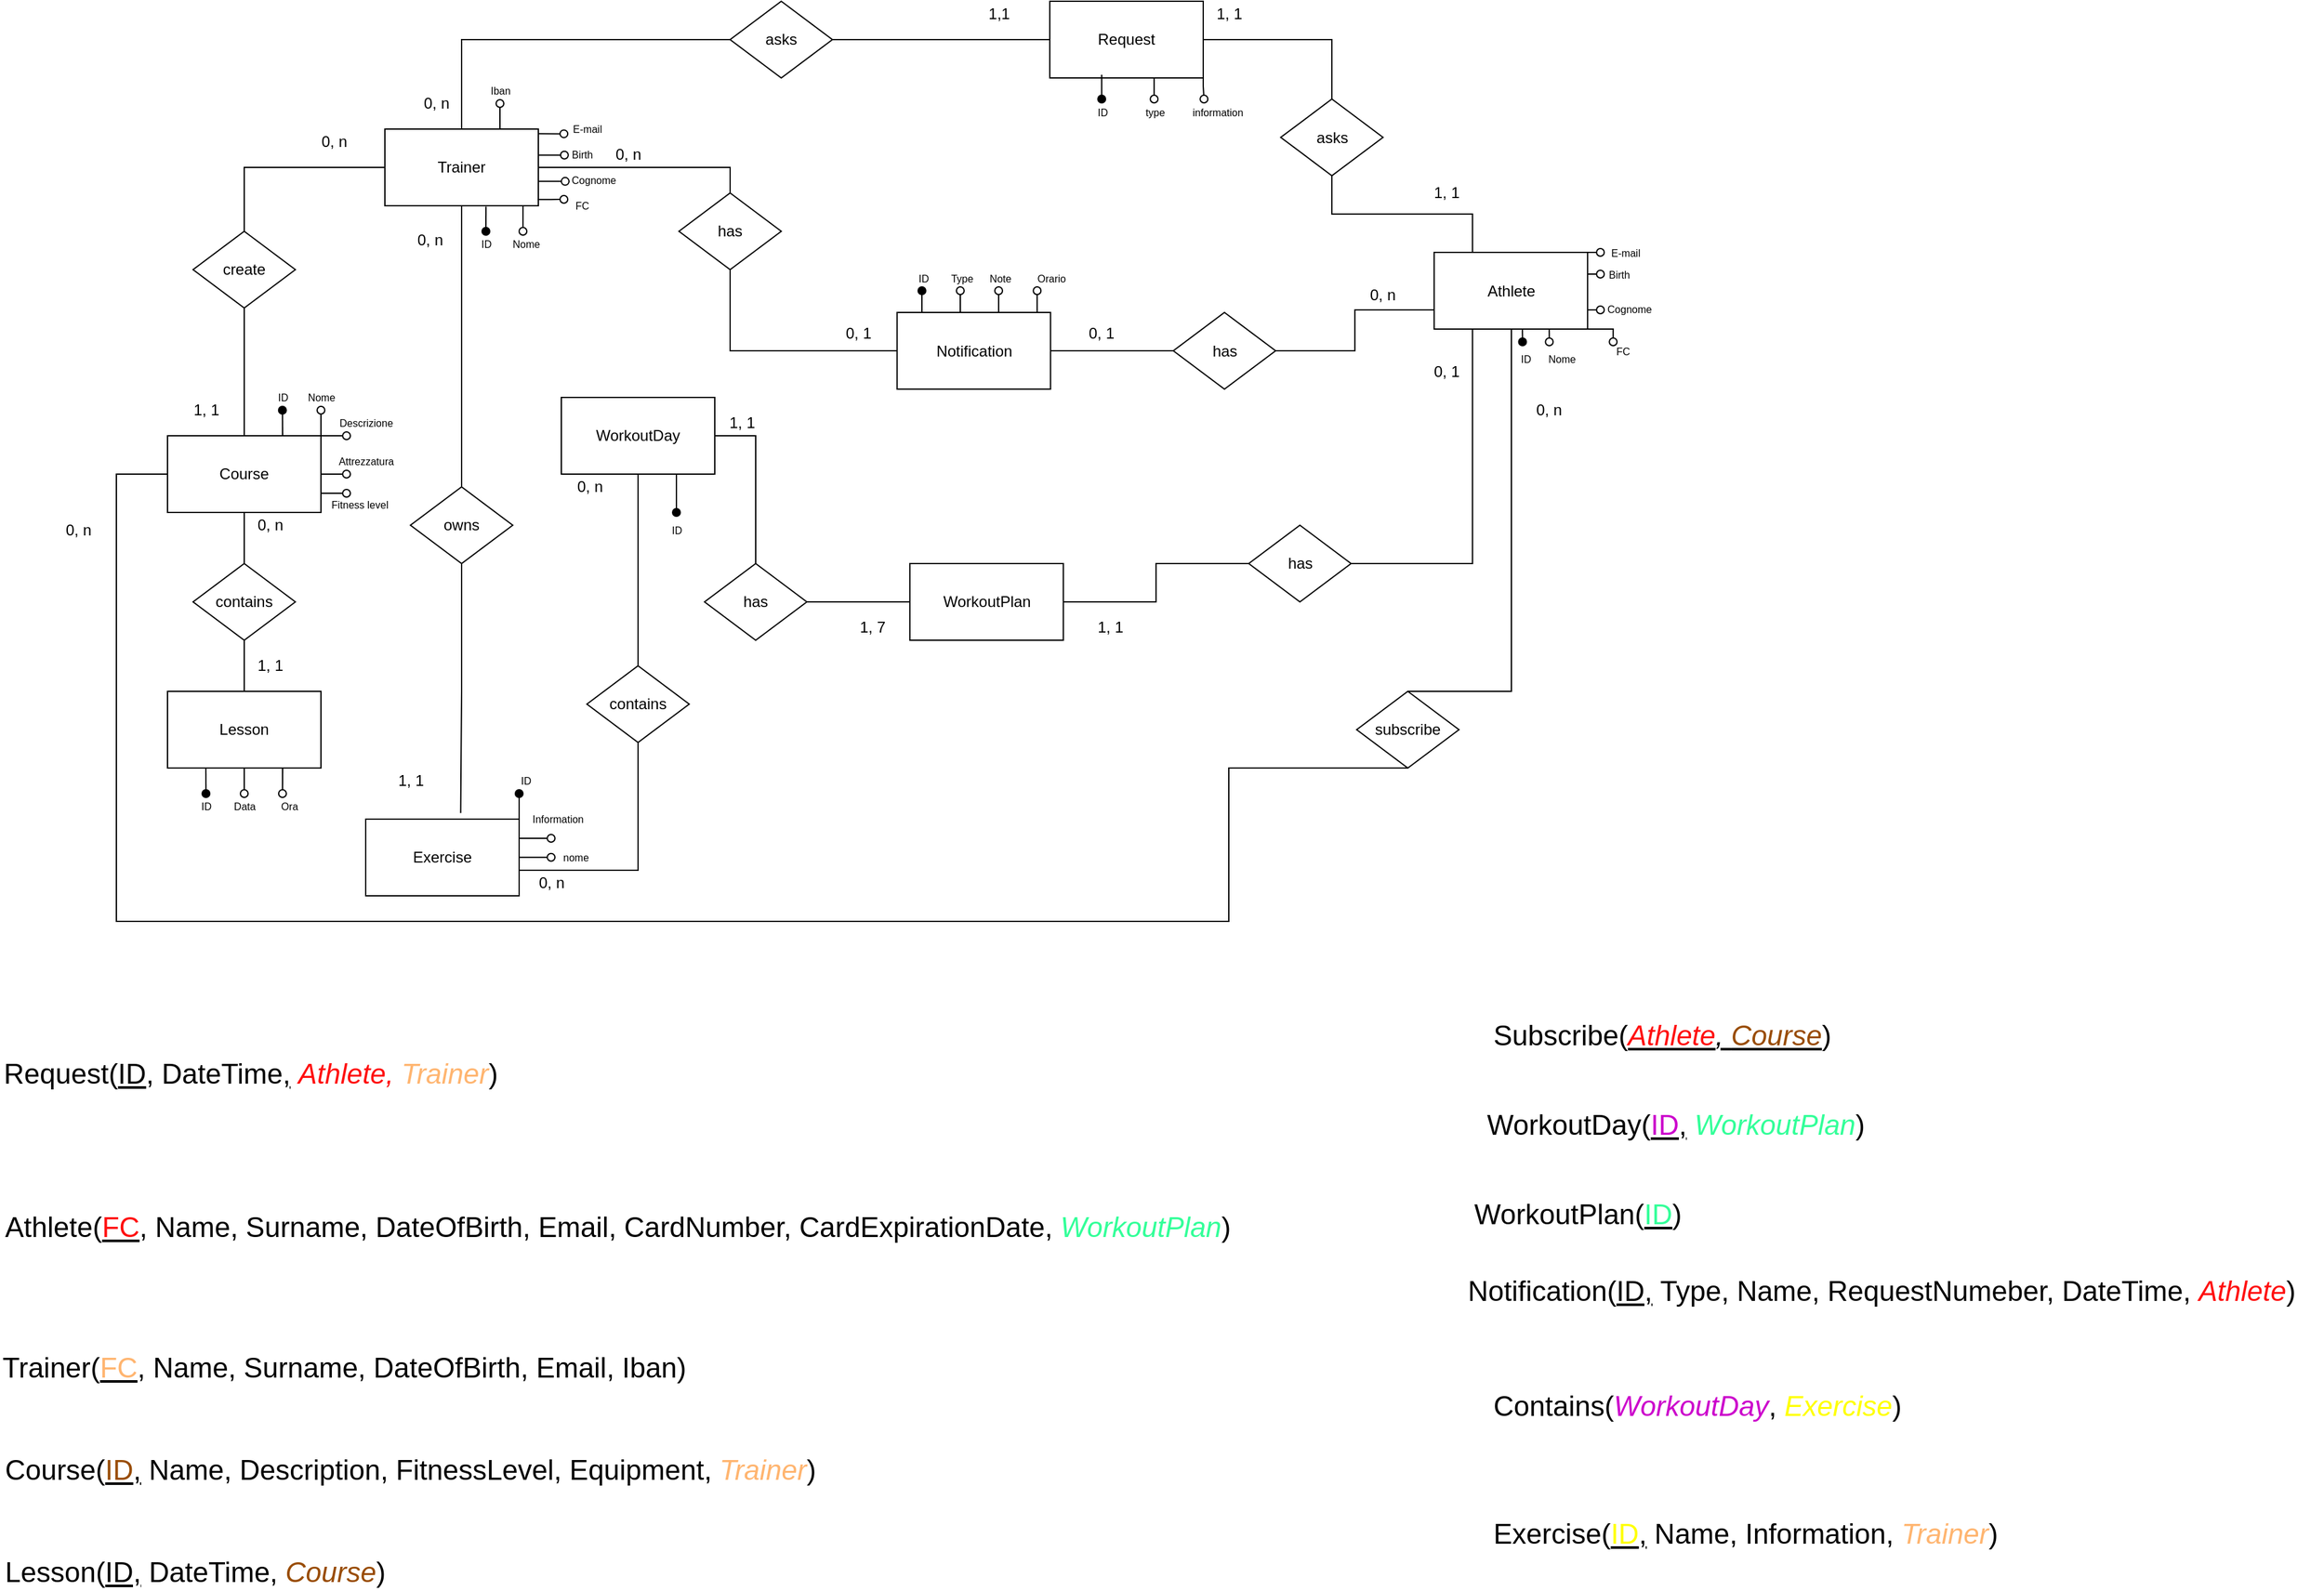 <mxfile version="16.5.1" type="device"><diagram id="rrrsmGAYVavnchjqnn0v" name="Page-1"><mxGraphModel dx="927" dy="80" grid="1" gridSize="10" guides="1" tooltips="1" connect="1" arrows="1" fold="1" page="1" pageScale="1" pageWidth="850" pageHeight="1100" math="0" shadow="0"><root><mxCell id="0"/><mxCell id="1" parent="0"/><mxCell id="WwN_dZR3QLNccBVTqdZK-27" style="edgeStyle=orthogonalEdgeStyle;rounded=0;orthogonalLoop=1;jettySize=auto;html=1;exitX=0;exitY=0.75;exitDx=0;exitDy=0;entryX=1;entryY=0.5;entryDx=0;entryDy=0;endArrow=none;endFill=0;" parent="1" source="wabSn7q_tQ_7NkrhJQQe-13" target="WwN_dZR3QLNccBVTqdZK-26" edge="1"><mxGeometry relative="1" as="geometry"><mxPoint x="1045.6" y="1446.5" as="targetPoint"/></mxGeometry></mxCell><mxCell id="WwN_dZR3QLNccBVTqdZK-69" style="edgeStyle=orthogonalEdgeStyle;rounded=0;orthogonalLoop=1;jettySize=auto;html=1;exitX=0.75;exitY=1;exitDx=0;exitDy=0;endArrow=oval;endFill=1;strokeColor=#000000;" parent="1" edge="1"><mxGeometry relative="1" as="geometry"><mxPoint x="1244.711" y="1406.5" as="targetPoint"/><mxPoint x="1244.6" y="1396.5" as="sourcePoint"/></mxGeometry></mxCell><mxCell id="WwN_dZR3QLNccBVTqdZK-71" style="edgeStyle=orthogonalEdgeStyle;rounded=0;orthogonalLoop=1;jettySize=auto;html=1;exitX=0.75;exitY=1;exitDx=0;exitDy=0;endArrow=oval;endFill=0;strokeColor=#000000;" parent="1" source="wabSn7q_tQ_7NkrhJQQe-13" edge="1"><mxGeometry relative="1" as="geometry"><mxPoint x="1265.637" y="1406.5" as="targetPoint"/></mxGeometry></mxCell><mxCell id="WwN_dZR3QLNccBVTqdZK-73" style="edgeStyle=orthogonalEdgeStyle;rounded=0;orthogonalLoop=1;jettySize=auto;html=1;exitX=1;exitY=0.75;exitDx=0;exitDy=0;endArrow=oval;endFill=0;strokeColor=#000000;" parent="1" source="wabSn7q_tQ_7NkrhJQQe-13" edge="1"><mxGeometry relative="1" as="geometry"><mxPoint x="1305.6" y="1381.426" as="targetPoint"/></mxGeometry></mxCell><mxCell id="WwN_dZR3QLNccBVTqdZK-77" style="edgeStyle=orthogonalEdgeStyle;rounded=0;orthogonalLoop=1;jettySize=auto;html=1;exitX=1;exitY=0.25;exitDx=0;exitDy=0;fontSize=8;endArrow=oval;endFill=0;strokeColor=#000000;" parent="1" edge="1"><mxGeometry relative="1" as="geometry"><mxPoint x="1305.6" y="1353.447" as="targetPoint"/><mxPoint x="1295.6" y="1353.5" as="sourcePoint"/></mxGeometry></mxCell><mxCell id="WwN_dZR3QLNccBVTqdZK-79" style="edgeStyle=orthogonalEdgeStyle;rounded=0;orthogonalLoop=1;jettySize=auto;html=1;exitX=1;exitY=0;exitDx=0;exitDy=0;fontSize=8;endArrow=oval;endFill=0;strokeColor=#000000;" parent="1" source="wabSn7q_tQ_7NkrhJQQe-13" edge="1"><mxGeometry relative="1" as="geometry"><mxPoint x="1305.6" y="1336.536" as="targetPoint"/></mxGeometry></mxCell><mxCell id="WwN_dZR3QLNccBVTqdZK-81" style="edgeStyle=orthogonalEdgeStyle;rounded=0;orthogonalLoop=1;jettySize=auto;html=1;exitX=1;exitY=1;exitDx=0;exitDy=0;fontSize=8;endArrow=oval;endFill=0;strokeColor=#000000;" parent="1" source="wabSn7q_tQ_7NkrhJQQe-13" edge="1"><mxGeometry relative="1" as="geometry"><mxPoint x="1315.6" y="1406.5" as="targetPoint"/></mxGeometry></mxCell><mxCell id="wabSn7q_tQ_7NkrhJQQe-13" value="Athlete" style="rounded=0;whiteSpace=wrap;html=1;" parent="1" vertex="1"><mxGeometry x="1175.6" y="1336.5" width="120" height="60" as="geometry"/></mxCell><mxCell id="wabSn7q_tQ_7NkrhJQQe-32" style="edgeStyle=orthogonalEdgeStyle;rounded=0;orthogonalLoop=1;jettySize=auto;html=1;exitX=0;exitY=0.5;exitDx=0;exitDy=0;entryX=0.5;entryY=0;entryDx=0;entryDy=0;endArrow=none;endFill=0;fillColor=#000000;" parent="1" source="wabSn7q_tQ_7NkrhJQQe-14" target="wabSn7q_tQ_7NkrhJQQe-31" edge="1"><mxGeometry relative="1" as="geometry"/></mxCell><mxCell id="WwN_dZR3QLNccBVTqdZK-120" style="edgeStyle=orthogonalEdgeStyle;rounded=0;orthogonalLoop=1;jettySize=auto;html=1;exitX=0.75;exitY=0;exitDx=0;exitDy=0;fontSize=8;endArrow=oval;endFill=0;strokeColor=#000000;" parent="1" source="wabSn7q_tQ_7NkrhJQQe-14" edge="1"><mxGeometry relative="1" as="geometry"><mxPoint x="445" y="1220" as="targetPoint"/></mxGeometry></mxCell><mxCell id="cAXIfZic3ht3pWZq9-s9-24" style="edgeStyle=orthogonalEdgeStyle;rounded=0;orthogonalLoop=1;jettySize=auto;html=1;exitX=0.5;exitY=1;exitDx=0;exitDy=0;entryX=0.5;entryY=0;entryDx=0;entryDy=0;fontColor=#000000;endArrow=none;endFill=0;" edge="1" parent="1" source="wabSn7q_tQ_7NkrhJQQe-14" target="cAXIfZic3ht3pWZq9-s9-23"><mxGeometry relative="1" as="geometry"/></mxCell><mxCell id="cAXIfZic3ht3pWZq9-s9-26" style="edgeStyle=orthogonalEdgeStyle;rounded=0;orthogonalLoop=1;jettySize=auto;html=1;exitX=1;exitY=0.5;exitDx=0;exitDy=0;fontColor=#000000;endArrow=none;endFill=0;entryX=0.5;entryY=0;entryDx=0;entryDy=0;" edge="1" parent="1" source="wabSn7q_tQ_7NkrhJQQe-14" target="cAXIfZic3ht3pWZq9-s9-27"><mxGeometry relative="1" as="geometry"><mxPoint x="625" y="1270.143" as="targetPoint"/></mxGeometry></mxCell><mxCell id="cAXIfZic3ht3pWZq9-s9-35" style="edgeStyle=orthogonalEdgeStyle;rounded=0;orthogonalLoop=1;jettySize=auto;html=1;exitX=0.5;exitY=0;exitDx=0;exitDy=0;fontColor=#000000;endArrow=none;endFill=0;entryX=0;entryY=0.5;entryDx=0;entryDy=0;" edge="1" parent="1" source="wabSn7q_tQ_7NkrhJQQe-14" target="cAXIfZic3ht3pWZq9-s9-36"><mxGeometry relative="1" as="geometry"><mxPoint x="615" y="1170" as="targetPoint"/><Array as="points"><mxPoint x="415" y="1170"/><mxPoint x="625" y="1170"/></Array></mxGeometry></mxCell><mxCell id="wabSn7q_tQ_7NkrhJQQe-14" value="Trainer&lt;span style=&quot;color: rgba(0 , 0 , 0 , 0) ; font-family: monospace ; font-size: 0px&quot;&gt;3CmxGraphModel%3E%3Croot%3E%3CmxCell%20id%3D%220%22%2F%3E%3CmxCell%20id%3D%221%22%20parent%3D%220%22%2F%3E%3CmxCell%20id%3D%222%22%20value%3D%22Athletes%22%20style%3D%22rounded%3D0%3BwhiteSpace%3Dwrap%3Bhtml%3D1%3B%22%20vertex%3D%221%22%20parent%3D%221%22%3E%3CmxGeometry%20x%3D%22180%22%20y%3D%22130%22%20width%3D%22120%22%20height%3D%2260%22%20as%3D%22geometry%22%2F%3E%3C%2FmxCell%3E%3C%2Froot%3E%3C%2FmxGraphModel%3E&lt;/span&gt;&lt;span style=&quot;color: rgba(0 , 0 , 0 , 0) ; font-family: monospace ; font-size: 0px&quot;&gt;%3CmxGraphModel%3E%3Croot%3E%3CmxCell%20id%3D%220%22%2F%3E%3CmxCell%20id%3D%221%22%20parent%3D%220%22%2F%3E%3CmxCell%20id%3D%222%22%20value%3D%22Athletes%22%20style%3D%22rounded%3D0%3BwhiteSpace%3Dwrap%3Bhtml%3D1%3B%22%20vertex%3D%221%22%20parent%3D%221%22%3E%3CmxGeometry%20x%3D%22180%22%20y%3D%22130%22%20width%3D%22120%22%20height%3D%2260%22%20as%3D%22geometry%22%2F%3E%3C%2FmxCell%3E%3C%2Froot%3E%3C%2FmxGraphModel%&lt;/span&gt;" style="rounded=0;whiteSpace=wrap;html=1;" parent="1" vertex="1"><mxGeometry x="355" y="1240" width="120" height="60" as="geometry"/></mxCell><mxCell id="WwN_dZR3QLNccBVTqdZK-139" style="edgeStyle=orthogonalEdgeStyle;rounded=0;orthogonalLoop=1;jettySize=auto;html=1;exitX=0.75;exitY=1;exitDx=0;exitDy=0;fontSize=8;endArrow=oval;endFill=1;strokeColor=#000000;" parent="1" source="wabSn7q_tQ_7NkrhJQQe-26" edge="1"><mxGeometry relative="1" as="geometry"><mxPoint x="583" y="1540" as="targetPoint"/></mxGeometry></mxCell><mxCell id="wabSn7q_tQ_7NkrhJQQe-26" value="WorkoutDay" style="rounded=0;whiteSpace=wrap;html=1;" parent="1" vertex="1"><mxGeometry x="493" y="1450" width="120" height="60" as="geometry"/></mxCell><mxCell id="WwN_dZR3QLNccBVTqdZK-122" style="edgeStyle=orthogonalEdgeStyle;rounded=0;orthogonalLoop=1;jettySize=auto;html=1;exitX=0.75;exitY=0;exitDx=0;exitDy=0;fontSize=8;endArrow=oval;endFill=1;strokeColor=#000000;" parent="1" source="wabSn7q_tQ_7NkrhJQQe-27" edge="1"><mxGeometry relative="1" as="geometry"><mxPoint x="274.87" y="1460" as="targetPoint"/></mxGeometry></mxCell><mxCell id="WwN_dZR3QLNccBVTqdZK-124" style="edgeStyle=orthogonalEdgeStyle;rounded=0;orthogonalLoop=1;jettySize=auto;html=1;exitX=1;exitY=0;exitDx=0;exitDy=0;fontSize=8;endArrow=oval;endFill=0;strokeColor=#000000;" parent="1" source="wabSn7q_tQ_7NkrhJQQe-27" edge="1"><mxGeometry relative="1" as="geometry"><mxPoint x="305.014" y="1460" as="targetPoint"/></mxGeometry></mxCell><mxCell id="WwN_dZR3QLNccBVTqdZK-126" style="edgeStyle=orthogonalEdgeStyle;rounded=0;orthogonalLoop=1;jettySize=auto;html=1;exitX=1;exitY=0;exitDx=0;exitDy=0;fontSize=8;endArrow=oval;endFill=0;strokeColor=#000000;" parent="1" source="wabSn7q_tQ_7NkrhJQQe-27" edge="1"><mxGeometry relative="1" as="geometry"><mxPoint x="325" y="1479.986" as="targetPoint"/></mxGeometry></mxCell><mxCell id="WwN_dZR3QLNccBVTqdZK-128" style="edgeStyle=orthogonalEdgeStyle;rounded=0;orthogonalLoop=1;jettySize=auto;html=1;exitX=1;exitY=0.25;exitDx=0;exitDy=0;fontSize=8;endArrow=oval;endFill=0;strokeColor=#000000;" parent="1" source="wabSn7q_tQ_7NkrhJQQe-27" edge="1"><mxGeometry relative="1" as="geometry"><mxPoint x="305.014" y="1495.058" as="targetPoint"/></mxGeometry></mxCell><mxCell id="WwN_dZR3QLNccBVTqdZK-129" style="edgeStyle=orthogonalEdgeStyle;rounded=0;orthogonalLoop=1;jettySize=auto;html=1;exitX=1;exitY=0.5;exitDx=0;exitDy=0;fontSize=8;endArrow=oval;endFill=0;strokeColor=#000000;" parent="1" source="wabSn7q_tQ_7NkrhJQQe-27" edge="1"><mxGeometry relative="1" as="geometry"><mxPoint x="325" y="1510.13" as="targetPoint"/></mxGeometry></mxCell><mxCell id="WwN_dZR3QLNccBVTqdZK-131" style="edgeStyle=orthogonalEdgeStyle;rounded=0;orthogonalLoop=1;jettySize=auto;html=1;exitX=1;exitY=0.75;exitDx=0;exitDy=0;fontSize=8;endArrow=oval;endFill=0;strokeColor=#000000;" parent="1" source="wabSn7q_tQ_7NkrhJQQe-27" edge="1"><mxGeometry relative="1" as="geometry"><mxPoint x="325" y="1525" as="targetPoint"/></mxGeometry></mxCell><mxCell id="wabSn7q_tQ_7NkrhJQQe-27" value="Course" style="rounded=0;whiteSpace=wrap;html=1;" parent="1" vertex="1"><mxGeometry x="185" y="1480" width="120" height="60" as="geometry"/></mxCell><mxCell id="wabSn7q_tQ_7NkrhJQQe-33" style="edgeStyle=orthogonalEdgeStyle;rounded=0;orthogonalLoop=1;jettySize=auto;html=1;exitX=0.5;exitY=1;exitDx=0;exitDy=0;entryX=0.5;entryY=0;entryDx=0;entryDy=0;endArrow=none;endFill=0;fillColor=#000000;" parent="1" source="wabSn7q_tQ_7NkrhJQQe-31" target="wabSn7q_tQ_7NkrhJQQe-27" edge="1"><mxGeometry relative="1" as="geometry"/></mxCell><mxCell id="wabSn7q_tQ_7NkrhJQQe-31" value="create" style="rhombus;whiteSpace=wrap;html=1;" parent="1" vertex="1"><mxGeometry x="205" y="1320" width="80" height="60" as="geometry"/></mxCell><mxCell id="wabSn7q_tQ_7NkrhJQQe-40" style="edgeStyle=orthogonalEdgeStyle;rounded=0;orthogonalLoop=1;jettySize=auto;html=1;exitX=1;exitY=0.75;exitDx=0;exitDy=0;entryX=0.5;entryY=1;entryDx=0;entryDy=0;endArrow=none;endFill=0;fillColor=#000000;" parent="1" source="wabSn7q_tQ_7NkrhJQQe-35" target="wabSn7q_tQ_7NkrhJQQe-39" edge="1"><mxGeometry relative="1" as="geometry"><Array as="points"><mxPoint x="460" y="1820"/><mxPoint x="553" y="1820"/></Array></mxGeometry></mxCell><mxCell id="WwN_dZR3QLNccBVTqdZK-143" style="edgeStyle=orthogonalEdgeStyle;rounded=0;orthogonalLoop=1;jettySize=auto;html=1;exitX=1;exitY=0;exitDx=0;exitDy=0;fontSize=8;endArrow=oval;endFill=1;strokeColor=#000000;" parent="1" source="wabSn7q_tQ_7NkrhJQQe-35" edge="1"><mxGeometry relative="1" as="geometry"><mxPoint x="460" y="1760" as="targetPoint"/></mxGeometry></mxCell><mxCell id="WwN_dZR3QLNccBVTqdZK-145" style="edgeStyle=orthogonalEdgeStyle;rounded=0;orthogonalLoop=1;jettySize=auto;html=1;exitX=1;exitY=0.25;exitDx=0;exitDy=0;fontSize=8;endArrow=oval;endFill=0;strokeColor=#000000;" parent="1" source="wabSn7q_tQ_7NkrhJQQe-35" edge="1"><mxGeometry relative="1" as="geometry"><mxPoint x="485" y="1794.968" as="targetPoint"/></mxGeometry></mxCell><mxCell id="wabSn7q_tQ_7NkrhJQQe-35" value="Exercise" style="rounded=0;whiteSpace=wrap;html=1;" parent="1" vertex="1"><mxGeometry x="340" y="1780" width="120" height="60" as="geometry"/></mxCell><mxCell id="wabSn7q_tQ_7NkrhJQQe-41" value="" style="edgeStyle=orthogonalEdgeStyle;rounded=0;orthogonalLoop=1;jettySize=auto;html=1;endArrow=none;endFill=0;fillColor=#000000;" parent="1" source="wabSn7q_tQ_7NkrhJQQe-39" target="wabSn7q_tQ_7NkrhJQQe-26" edge="1"><mxGeometry relative="1" as="geometry"/></mxCell><mxCell id="wabSn7q_tQ_7NkrhJQQe-39" value="contains" style="rhombus;whiteSpace=wrap;html=1;" parent="1" vertex="1"><mxGeometry x="513" y="1660" width="80" height="60" as="geometry"/></mxCell><mxCell id="wabSn7q_tQ_7NkrhJQQe-42" style="edgeStyle=orthogonalEdgeStyle;rounded=0;orthogonalLoop=1;jettySize=auto;html=1;exitX=0.5;exitY=0;exitDx=0;exitDy=0;entryX=0.5;entryY=1;entryDx=0;entryDy=0;endArrow=none;endFill=0;fillColor=#000000;" parent="1" source="wabSn7q_tQ_7NkrhJQQe-43" target="wabSn7q_tQ_7NkrhJQQe-45" edge="1"><mxGeometry relative="1" as="geometry"/></mxCell><mxCell id="WwN_dZR3QLNccBVTqdZK-133" style="edgeStyle=orthogonalEdgeStyle;rounded=0;orthogonalLoop=1;jettySize=auto;html=1;exitX=0.25;exitY=1;exitDx=0;exitDy=0;fontSize=8;endArrow=oval;endFill=1;strokeColor=#000000;" parent="1" source="wabSn7q_tQ_7NkrhJQQe-43" edge="1"><mxGeometry relative="1" as="geometry"><mxPoint x="215.081" y="1760" as="targetPoint"/></mxGeometry></mxCell><mxCell id="WwN_dZR3QLNccBVTqdZK-135" style="edgeStyle=orthogonalEdgeStyle;rounded=0;orthogonalLoop=1;jettySize=auto;html=1;exitX=0.5;exitY=1;exitDx=0;exitDy=0;fontSize=8;endArrow=oval;endFill=0;strokeColor=#000000;" parent="1" source="wabSn7q_tQ_7NkrhJQQe-43" edge="1"><mxGeometry relative="1" as="geometry"><mxPoint x="245.008" y="1760" as="targetPoint"/></mxGeometry></mxCell><mxCell id="WwN_dZR3QLNccBVTqdZK-137" style="edgeStyle=orthogonalEdgeStyle;rounded=0;orthogonalLoop=1;jettySize=auto;html=1;exitX=0.75;exitY=1;exitDx=0;exitDy=0;fontSize=8;endArrow=oval;endFill=0;strokeColor=#000000;" parent="1" source="wabSn7q_tQ_7NkrhJQQe-43" edge="1"><mxGeometry relative="1" as="geometry"><mxPoint x="274.93" y="1760" as="targetPoint"/></mxGeometry></mxCell><mxCell id="wabSn7q_tQ_7NkrhJQQe-43" value="Lesson" style="rounded=0;whiteSpace=wrap;html=1;" parent="1" vertex="1"><mxGeometry x="185" y="1680" width="120" height="60" as="geometry"/></mxCell><mxCell id="wabSn7q_tQ_7NkrhJQQe-44" value="" style="edgeStyle=orthogonalEdgeStyle;rounded=0;orthogonalLoop=1;jettySize=auto;html=1;endArrow=none;endFill=0;fillColor=#000000;entryX=0.5;entryY=1;entryDx=0;entryDy=0;" parent="1" source="wabSn7q_tQ_7NkrhJQQe-45" target="wabSn7q_tQ_7NkrhJQQe-27" edge="1"><mxGeometry relative="1" as="geometry"><mxPoint x="235" y="1550" as="targetPoint"/></mxGeometry></mxCell><mxCell id="wabSn7q_tQ_7NkrhJQQe-45" value="contains" style="rhombus;whiteSpace=wrap;html=1;" parent="1" vertex="1"><mxGeometry x="205" y="1580" width="80" height="60" as="geometry"/></mxCell><mxCell id="wabSn7q_tQ_7NkrhJQQe-469" style="edgeStyle=orthogonalEdgeStyle;rounded=0;orthogonalLoop=1;jettySize=auto;html=1;exitX=0.5;exitY=1;exitDx=0;exitDy=0;entryX=0;entryY=0.5;entryDx=0;entryDy=0;endArrow=none;endFill=0;fillColor=#000000;" parent="1" source="wabSn7q_tQ_7NkrhJQQe-467" target="wabSn7q_tQ_7NkrhJQQe-27" edge="1"><mxGeometry relative="1" as="geometry"><Array as="points"><mxPoint x="1015" y="1860"/><mxPoint x="145" y="1860"/><mxPoint x="145" y="1510"/></Array></mxGeometry></mxCell><mxCell id="cAXIfZic3ht3pWZq9-s9-10" style="edgeStyle=orthogonalEdgeStyle;rounded=0;orthogonalLoop=1;jettySize=auto;html=1;exitX=0.5;exitY=0;exitDx=0;exitDy=0;fontColor=#FFB570;endArrow=none;endFill=0;" edge="1" parent="1" source="wabSn7q_tQ_7NkrhJQQe-467" target="wabSn7q_tQ_7NkrhJQQe-13"><mxGeometry relative="1" as="geometry"><Array as="points"><mxPoint x="1236" y="1680"/></Array></mxGeometry></mxCell><mxCell id="wabSn7q_tQ_7NkrhJQQe-467" value="subscribe" style="rhombus;whiteSpace=wrap;html=1;" parent="1" vertex="1"><mxGeometry x="1115" y="1680" width="80" height="60" as="geometry"/></mxCell><mxCell id="WwN_dZR3QLNccBVTqdZK-107" style="edgeStyle=orthogonalEdgeStyle;rounded=0;orthogonalLoop=1;jettySize=auto;html=1;exitX=0.25;exitY=0;exitDx=0;exitDy=0;fontSize=8;endArrow=oval;endFill=1;strokeColor=#000000;" parent="1" source="WwN_dZR3QLNccBVTqdZK-21" edge="1"><mxGeometry relative="1" as="geometry"><mxPoint x="775" y="1366.5" as="targetPoint"/></mxGeometry></mxCell><mxCell id="WwN_dZR3QLNccBVTqdZK-110" style="edgeStyle=orthogonalEdgeStyle;rounded=0;orthogonalLoop=1;jettySize=auto;html=1;exitX=0.5;exitY=0;exitDx=0;exitDy=0;fontSize=8;endArrow=oval;endFill=0;strokeColor=#000000;" parent="1" source="WwN_dZR3QLNccBVTqdZK-21" edge="1"><mxGeometry relative="1" as="geometry"><mxPoint x="805" y="1366.5" as="targetPoint"/></mxGeometry></mxCell><mxCell id="WwN_dZR3QLNccBVTqdZK-112" style="edgeStyle=orthogonalEdgeStyle;rounded=0;orthogonalLoop=1;jettySize=auto;html=1;exitX=0.75;exitY=0;exitDx=0;exitDy=0;fontSize=8;endArrow=oval;endFill=0;strokeColor=#000000;" parent="1" source="WwN_dZR3QLNccBVTqdZK-21" edge="1"><mxGeometry relative="1" as="geometry"><mxPoint x="835" y="1366.5" as="targetPoint"/></mxGeometry></mxCell><mxCell id="WwN_dZR3QLNccBVTqdZK-114" style="edgeStyle=orthogonalEdgeStyle;rounded=0;orthogonalLoop=1;jettySize=auto;html=1;exitX=1;exitY=0;exitDx=0;exitDy=0;fontSize=8;endArrow=oval;endFill=0;strokeColor=#000000;" parent="1" source="WwN_dZR3QLNccBVTqdZK-21" edge="1"><mxGeometry relative="1" as="geometry"><mxPoint x="865.1" y="1366.5" as="targetPoint"/></mxGeometry></mxCell><mxCell id="WwN_dZR3QLNccBVTqdZK-21" value="Notification" style="rounded=0;whiteSpace=wrap;html=1;" parent="1" vertex="1"><mxGeometry x="755.6" y="1383.5" width="120" height="60" as="geometry"/></mxCell><mxCell id="WwN_dZR3QLNccBVTqdZK-28" style="edgeStyle=orthogonalEdgeStyle;rounded=0;orthogonalLoop=1;jettySize=auto;html=1;exitX=0;exitY=0.5;exitDx=0;exitDy=0;entryX=1;entryY=0.5;entryDx=0;entryDy=0;endArrow=none;endFill=0;" parent="1" source="WwN_dZR3QLNccBVTqdZK-26" target="WwN_dZR3QLNccBVTqdZK-21" edge="1"><mxGeometry relative="1" as="geometry"><mxPoint x="965.6" y="1446.5" as="sourcePoint"/></mxGeometry></mxCell><mxCell id="WwN_dZR3QLNccBVTqdZK-26" value="has" style="rhombus;whiteSpace=wrap;html=1;" parent="1" vertex="1"><mxGeometry x="971.6" y="1383.5" width="80" height="60" as="geometry"/></mxCell><mxCell id="WwN_dZR3QLNccBVTqdZK-43" style="edgeStyle=orthogonalEdgeStyle;rounded=0;orthogonalLoop=1;jettySize=auto;html=1;exitX=0.5;exitY=1;exitDx=0;exitDy=0;entryX=0.25;entryY=0;entryDx=0;entryDy=0;endArrow=none;endFill=0;" parent="1" source="WwN_dZR3QLNccBVTqdZK-33" target="wabSn7q_tQ_7NkrhJQQe-13" edge="1"><mxGeometry relative="1" as="geometry"/></mxCell><mxCell id="WwN_dZR3QLNccBVTqdZK-33" value="asks" style="rhombus;whiteSpace=wrap;html=1;" parent="1" vertex="1"><mxGeometry x="1055.6" y="1216.5" width="80" height="60" as="geometry"/></mxCell><mxCell id="WwN_dZR3QLNccBVTqdZK-42" style="edgeStyle=orthogonalEdgeStyle;rounded=0;orthogonalLoop=1;jettySize=auto;html=1;exitX=1;exitY=0.5;exitDx=0;exitDy=0;entryX=0.5;entryY=0;entryDx=0;entryDy=0;endArrow=none;endFill=0;" parent="1" source="WwN_dZR3QLNccBVTqdZK-41" target="WwN_dZR3QLNccBVTqdZK-33" edge="1"><mxGeometry relative="1" as="geometry"/></mxCell><mxCell id="WwN_dZR3QLNccBVTqdZK-62" style="edgeStyle=orthogonalEdgeStyle;rounded=0;orthogonalLoop=1;jettySize=auto;html=1;exitX=0.75;exitY=1;exitDx=0;exitDy=0;endArrow=oval;endFill=0;strokeColor=#000000;fontSize=8;" parent="1" edge="1"><mxGeometry relative="1" as="geometry"><mxPoint x="956.6" y="1216.5" as="targetPoint"/><mxPoint x="956.6" y="1196.5" as="sourcePoint"/></mxGeometry></mxCell><mxCell id="WwN_dZR3QLNccBVTqdZK-41" value="Request" style="rounded=0;whiteSpace=wrap;html=1;" parent="1" vertex="1"><mxGeometry x="875" y="1140" width="120" height="60" as="geometry"/></mxCell><mxCell id="WwN_dZR3QLNccBVTqdZK-64" value="type" style="text;html=1;align=center;verticalAlign=middle;resizable=0;points=[];autosize=1;strokeColor=none;fillColor=none;fontSize=8;" parent="1" vertex="1"><mxGeometry x="941.6" y="1216.5" width="30" height="20" as="geometry"/></mxCell><mxCell id="WwN_dZR3QLNccBVTqdZK-65" style="edgeStyle=orthogonalEdgeStyle;rounded=0;orthogonalLoop=1;jettySize=auto;html=1;endArrow=oval;endFill=0;strokeColor=#000000;exitX=1;exitY=1;exitDx=0;exitDy=0;fontSize=8;" parent="1" source="WwN_dZR3QLNccBVTqdZK-41" edge="1"><mxGeometry relative="1" as="geometry"><mxPoint x="995.6" y="1216.5" as="targetPoint"/><mxPoint x="980.6" y="1206.5" as="sourcePoint"/><Array as="points"><mxPoint x="995.6" y="1206.5"/><mxPoint x="995.6" y="1206.5"/></Array></mxGeometry></mxCell><mxCell id="WwN_dZR3QLNccBVTqdZK-66" value="information" style="text;html=1;align=center;verticalAlign=middle;resizable=0;points=[];autosize=1;strokeColor=none;fillColor=none;fontSize=8;" parent="1" vertex="1"><mxGeometry x="980.6" y="1216.5" width="50" height="20" as="geometry"/></mxCell><mxCell id="WwN_dZR3QLNccBVTqdZK-67" style="edgeStyle=orthogonalEdgeStyle;rounded=0;orthogonalLoop=1;jettySize=auto;html=1;endArrow=oval;endFill=1;strokeColor=#000000;fontSize=8;" parent="1" edge="1"><mxGeometry relative="1" as="geometry"><mxPoint x="915.6" y="1216.5" as="targetPoint"/><mxPoint x="915.6" y="1197.5" as="sourcePoint"/></mxGeometry></mxCell><mxCell id="WwN_dZR3QLNccBVTqdZK-68" value="ID" style="text;html=1;align=center;verticalAlign=middle;resizable=0;points=[];autosize=1;strokeColor=none;fillColor=none;fontSize=8;" parent="1" vertex="1"><mxGeometry x="905.6" y="1216.5" width="20" height="20" as="geometry"/></mxCell><mxCell id="WwN_dZR3QLNccBVTqdZK-70" value="ID" style="text;html=1;align=center;verticalAlign=middle;resizable=0;points=[];autosize=1;strokeColor=none;fillColor=none;fontSize=8;" parent="1" vertex="1"><mxGeometry x="1236.6" y="1410" width="20" height="20" as="geometry"/></mxCell><mxCell id="WwN_dZR3QLNccBVTqdZK-72" value="Nome" style="text;html=1;align=left;verticalAlign=middle;resizable=0;points=[];autosize=1;strokeColor=none;fillColor=none;fontSize=8;" parent="1" vertex="1"><mxGeometry x="1262.6" y="1410" width="40" height="20" as="geometry"/></mxCell><mxCell id="WwN_dZR3QLNccBVTqdZK-74" value="Cognome" style="text;html=1;align=center;verticalAlign=middle;resizable=0;points=[];autosize=1;strokeColor=none;fillColor=none;fontSize=8;" parent="1" vertex="1"><mxGeometry x="1302.6" y="1370.5" width="50" height="20" as="geometry"/></mxCell><mxCell id="WwN_dZR3QLNccBVTqdZK-78" value="Birth" style="text;html=1;align=center;verticalAlign=middle;resizable=0;points=[];autosize=1;strokeColor=none;fillColor=none;fontSize=8;" parent="1" vertex="1"><mxGeometry x="1304.6" y="1343.5" width="30" height="20" as="geometry"/></mxCell><mxCell id="WwN_dZR3QLNccBVTqdZK-80" value="E-mail" style="text;html=1;align=center;verticalAlign=middle;resizable=0;points=[];autosize=1;strokeColor=none;fillColor=none;fontSize=8;" parent="1" vertex="1"><mxGeometry x="1304.6" y="1326.5" width="40" height="20" as="geometry"/></mxCell><mxCell id="WwN_dZR3QLNccBVTqdZK-82" value="FC" style="text;html=1;align=center;verticalAlign=middle;resizable=0;points=[];autosize=1;strokeColor=none;fillColor=none;fontSize=8;" parent="1" vertex="1"><mxGeometry x="1307.6" y="1403.5" width="30" height="20" as="geometry"/></mxCell><mxCell id="WwN_dZR3QLNccBVTqdZK-87" style="edgeStyle=orthogonalEdgeStyle;rounded=0;orthogonalLoop=1;jettySize=auto;html=1;exitX=0.659;exitY=1.012;exitDx=0;exitDy=0;endArrow=oval;endFill=1;strokeColor=#000000;exitPerimeter=0;" parent="1" source="wabSn7q_tQ_7NkrhJQQe-14" edge="1"><mxGeometry relative="1" as="geometry"><mxPoint x="434" y="1320" as="targetPoint"/><mxPoint x="434" y="1314" as="sourcePoint"/></mxGeometry></mxCell><mxCell id="WwN_dZR3QLNccBVTqdZK-88" style="edgeStyle=orthogonalEdgeStyle;rounded=0;orthogonalLoop=1;jettySize=auto;html=1;exitX=0.9;exitY=0.996;exitDx=0;exitDy=0;endArrow=oval;endFill=0;strokeColor=#000000;exitPerimeter=0;" parent="1" source="wabSn7q_tQ_7NkrhJQQe-14" edge="1"><mxGeometry relative="1" as="geometry"><mxPoint x="463" y="1320" as="targetPoint"/><mxPoint x="455" y="1314" as="sourcePoint"/></mxGeometry></mxCell><mxCell id="WwN_dZR3QLNccBVTqdZK-89" style="edgeStyle=orthogonalEdgeStyle;rounded=0;orthogonalLoop=1;jettySize=auto;html=1;exitX=1;exitY=0.681;exitDx=0;exitDy=0;endArrow=oval;endFill=0;strokeColor=#000000;exitPerimeter=0;" parent="1" source="wabSn7q_tQ_7NkrhJQQe-14" edge="1"><mxGeometry relative="1" as="geometry"><mxPoint x="496" y="1280.926" as="targetPoint"/><mxPoint x="486" y="1281" as="sourcePoint"/></mxGeometry></mxCell><mxCell id="WwN_dZR3QLNccBVTqdZK-90" style="edgeStyle=orthogonalEdgeStyle;rounded=0;orthogonalLoop=1;jettySize=auto;html=1;exitX=1;exitY=0.34;exitDx=0;exitDy=0;fontSize=8;endArrow=oval;endFill=0;strokeColor=#000000;exitPerimeter=0;" parent="1" source="wabSn7q_tQ_7NkrhJQQe-14" edge="1"><mxGeometry relative="1" as="geometry"><mxPoint x="495.4" y="1259.947" as="targetPoint"/><mxPoint x="475.0" y="1259.86" as="sourcePoint"/></mxGeometry></mxCell><mxCell id="WwN_dZR3QLNccBVTqdZK-91" style="edgeStyle=orthogonalEdgeStyle;rounded=0;orthogonalLoop=1;jettySize=auto;html=1;exitX=0.998;exitY=0.061;exitDx=0;exitDy=0;fontSize=8;endArrow=oval;endFill=0;strokeColor=#000000;exitPerimeter=0;" parent="1" source="wabSn7q_tQ_7NkrhJQQe-14" edge="1"><mxGeometry relative="1" as="geometry"><mxPoint x="495" y="1244" as="targetPoint"/><mxPoint x="480" y="1244" as="sourcePoint"/></mxGeometry></mxCell><mxCell id="WwN_dZR3QLNccBVTqdZK-92" style="edgeStyle=orthogonalEdgeStyle;rounded=0;orthogonalLoop=1;jettySize=auto;html=1;exitX=0.995;exitY=0.918;exitDx=0;exitDy=0;fontSize=8;endArrow=oval;endFill=0;strokeColor=#000000;exitPerimeter=0;" parent="1" source="wabSn7q_tQ_7NkrhJQQe-14" edge="1"><mxGeometry relative="1" as="geometry"><mxPoint x="495" y="1295" as="targetPoint"/><mxPoint x="485" y="1314" as="sourcePoint"/><Array as="points"><mxPoint x="485" y="1295"/><mxPoint x="485" y="1295"/></Array></mxGeometry></mxCell><mxCell id="WwN_dZR3QLNccBVTqdZK-93" value="ID" style="text;html=1;align=center;verticalAlign=middle;resizable=0;points=[];autosize=1;strokeColor=none;fillColor=none;fontSize=8;" parent="1" vertex="1"><mxGeometry x="424" y="1320" width="20" height="20" as="geometry"/></mxCell><mxCell id="WwN_dZR3QLNccBVTqdZK-94" value="Nome" style="text;html=1;align=left;verticalAlign=middle;resizable=0;points=[];autosize=1;strokeColor=none;fillColor=none;fontSize=8;" parent="1" vertex="1"><mxGeometry x="453" y="1320" width="40" height="20" as="geometry"/></mxCell><mxCell id="WwN_dZR3QLNccBVTqdZK-95" value="Cognome" style="text;html=1;align=center;verticalAlign=middle;resizable=0;points=[];autosize=1;strokeColor=none;fillColor=none;fontSize=8;" parent="1" vertex="1"><mxGeometry x="493" y="1270" width="50" height="20" as="geometry"/></mxCell><mxCell id="WwN_dZR3QLNccBVTqdZK-96" value="Birth" style="text;html=1;align=center;verticalAlign=middle;resizable=0;points=[];autosize=1;strokeColor=none;fillColor=none;fontSize=8;" parent="1" vertex="1"><mxGeometry x="494.4" y="1250" width="30" height="20" as="geometry"/></mxCell><mxCell id="WwN_dZR3QLNccBVTqdZK-97" value="E-mail" style="text;html=1;align=center;verticalAlign=middle;resizable=0;points=[];autosize=1;strokeColor=none;fillColor=none;fontSize=8;" parent="1" vertex="1"><mxGeometry x="493" y="1230" width="40" height="20" as="geometry"/></mxCell><mxCell id="WwN_dZR3QLNccBVTqdZK-98" value="FC" style="text;html=1;align=center;verticalAlign=middle;resizable=0;points=[];autosize=1;strokeColor=none;fillColor=none;fontSize=8;" parent="1" vertex="1"><mxGeometry x="494.4" y="1290" width="30" height="20" as="geometry"/></mxCell><mxCell id="WwN_dZR3QLNccBVTqdZK-109" value="ID" style="text;html=1;align=center;verticalAlign=middle;resizable=0;points=[];autosize=1;strokeColor=none;fillColor=none;fontSize=8;" parent="1" vertex="1"><mxGeometry x="765.6" y="1346.5" width="20" height="20" as="geometry"/></mxCell><mxCell id="WwN_dZR3QLNccBVTqdZK-111" value="Type" style="text;html=1;align=center;verticalAlign=middle;resizable=0;points=[];autosize=1;strokeColor=none;fillColor=none;fontSize=8;" parent="1" vertex="1"><mxGeometry x="790.6" y="1346.5" width="30" height="20" as="geometry"/></mxCell><mxCell id="WwN_dZR3QLNccBVTqdZK-113" value="Note" style="text;html=1;align=center;verticalAlign=middle;resizable=0;points=[];autosize=1;strokeColor=none;fillColor=none;fontSize=8;" parent="1" vertex="1"><mxGeometry x="820.6" y="1346.5" width="30" height="20" as="geometry"/></mxCell><mxCell id="WwN_dZR3QLNccBVTqdZK-115" value="Orario" style="text;html=1;align=center;verticalAlign=middle;resizable=0;points=[];autosize=1;strokeColor=none;fillColor=none;fontSize=8;" parent="1" vertex="1"><mxGeometry x="855.6" y="1346.5" width="40" height="20" as="geometry"/></mxCell><mxCell id="WwN_dZR3QLNccBVTqdZK-121" value="Iban" style="text;html=1;align=center;verticalAlign=middle;resizable=0;points=[];autosize=1;strokeColor=none;fillColor=none;fontSize=8;" parent="1" vertex="1"><mxGeometry x="430" y="1200" width="30" height="20" as="geometry"/></mxCell><mxCell id="WwN_dZR3QLNccBVTqdZK-123" value="ID" style="text;html=1;align=center;verticalAlign=middle;resizable=0;points=[];autosize=1;strokeColor=none;fillColor=none;fontSize=8;" parent="1" vertex="1"><mxGeometry x="265" y="1440" width="20" height="20" as="geometry"/></mxCell><mxCell id="WwN_dZR3QLNccBVTqdZK-125" value="Nome" style="text;html=1;align=center;verticalAlign=middle;resizable=0;points=[];autosize=1;strokeColor=none;fillColor=none;fontSize=8;" parent="1" vertex="1"><mxGeometry x="285" y="1440" width="40" height="20" as="geometry"/></mxCell><mxCell id="WwN_dZR3QLNccBVTqdZK-127" value="Descrizione" style="text;html=1;align=center;verticalAlign=middle;resizable=0;points=[];autosize=1;strokeColor=none;fillColor=none;fontSize=8;" parent="1" vertex="1"><mxGeometry x="310" y="1460" width="60" height="20" as="geometry"/></mxCell><mxCell id="WwN_dZR3QLNccBVTqdZK-130" value="Attrezzatura" style="text;html=1;align=center;verticalAlign=middle;resizable=0;points=[];autosize=1;strokeColor=none;fillColor=none;fontSize=8;" parent="1" vertex="1"><mxGeometry x="310" y="1490" width="60" height="20" as="geometry"/></mxCell><mxCell id="WwN_dZR3QLNccBVTqdZK-132" value="Fitness level" style="text;html=1;align=center;verticalAlign=middle;resizable=0;points=[];autosize=1;strokeColor=none;fillColor=none;fontSize=8;" parent="1" vertex="1"><mxGeometry x="305" y="1524" width="60" height="20" as="geometry"/></mxCell><mxCell id="WwN_dZR3QLNccBVTqdZK-134" value="ID" style="text;html=1;align=center;verticalAlign=middle;resizable=0;points=[];autosize=1;strokeColor=none;fillColor=none;fontSize=8;" parent="1" vertex="1"><mxGeometry x="205" y="1760" width="20" height="20" as="geometry"/></mxCell><mxCell id="WwN_dZR3QLNccBVTqdZK-136" value="Data" style="text;html=1;align=center;verticalAlign=middle;resizable=0;points=[];autosize=1;strokeColor=none;fillColor=none;fontSize=8;" parent="1" vertex="1"><mxGeometry x="230" y="1760" width="30" height="20" as="geometry"/></mxCell><mxCell id="WwN_dZR3QLNccBVTqdZK-140" value="ID" style="text;html=1;align=center;verticalAlign=middle;resizable=0;points=[];autosize=1;strokeColor=none;fillColor=none;fontSize=8;" parent="1" vertex="1"><mxGeometry x="573" y="1544" width="20" height="20" as="geometry"/></mxCell><mxCell id="WwN_dZR3QLNccBVTqdZK-144" value="ID" style="text;html=1;align=center;verticalAlign=middle;resizable=0;points=[];autosize=1;strokeColor=none;fillColor=none;fontSize=8;" parent="1" vertex="1"><mxGeometry x="455" y="1740" width="20" height="20" as="geometry"/></mxCell><mxCell id="WwN_dZR3QLNccBVTqdZK-146" value="Information" style="text;html=1;align=center;verticalAlign=middle;resizable=0;points=[];autosize=1;strokeColor=none;fillColor=none;fontSize=8;" parent="1" vertex="1"><mxGeometry x="460" y="1770" width="60" height="20" as="geometry"/></mxCell><mxCell id="Wzi7zxIrnqDi0UbjLzZJ-1" value="Ora" style="text;html=1;align=center;verticalAlign=middle;resizable=0;points=[];autosize=1;strokeColor=none;fillColor=none;fontSize=8;" parent="1" vertex="1"><mxGeometry x="265" y="1760" width="30" height="20" as="geometry"/></mxCell><mxCell id="cAXIfZic3ht3pWZq9-s9-1" value="&lt;font style=&quot;font-size: 22px&quot;&gt;Athlete(&lt;u&gt;&lt;font color=&quot;#ff0f0f&quot;&gt;FC&lt;/font&gt;&lt;/u&gt;, Name, Surname, DateOfBirth, Email, CardNumber, CardExpirationDate,&lt;i&gt;&lt;font color=&quot;#ff0f0f&quot;&gt;&amp;nbsp;&lt;/font&gt;&lt;/i&gt;&lt;i&gt;&lt;font color=&quot;#33ff99&quot;&gt;WorkoutPlan&lt;/font&gt;&lt;/i&gt;)&amp;nbsp;&lt;/font&gt;" style="text;html=1;align=left;verticalAlign=middle;resizable=0;points=[];autosize=1;strokeColor=none;fillColor=none;" vertex="1" parent="1"><mxGeometry x="55.6" y="2090" width="980" height="20" as="geometry"/></mxCell><mxCell id="cAXIfZic3ht3pWZq9-s9-2" value="&lt;font style=&quot;font-size: 22px&quot;&gt;Trainer(&lt;u&gt;&lt;font color=&quot;#ffb570&quot;&gt;FC&lt;/font&gt;&lt;/u&gt;, Name, Surname, DateOfBirth, Email, Iban)&amp;nbsp;&lt;/font&gt;" style="text;html=1;align=left;verticalAlign=middle;resizable=0;points=[];autosize=1;strokeColor=none;fillColor=none;" vertex="1" parent="1"><mxGeometry x="54.4" y="2200" width="560" height="20" as="geometry"/></mxCell><mxCell id="cAXIfZic3ht3pWZq9-s9-3" value="&lt;font style=&quot;font-size: 22px&quot;&gt;WorkoutPlan(&lt;u&gt;&lt;font color=&quot;#33ff99&quot;&gt;ID&lt;/font&gt;&lt;/u&gt;)&amp;nbsp;&lt;/font&gt;" style="text;html=1;align=left;verticalAlign=middle;resizable=0;points=[];autosize=1;strokeColor=none;fillColor=none;" vertex="1" parent="1"><mxGeometry x="1205" y="2080" width="180" height="20" as="geometry"/></mxCell><mxCell id="cAXIfZic3ht3pWZq9-s9-4" value="&lt;font style=&quot;font-size: 22px&quot;&gt;Exercise(&lt;u&gt;&lt;font color=&quot;#ffff00&quot;&gt;ID&lt;/font&gt;,&lt;/u&gt;&amp;nbsp;Name, Information,&amp;nbsp;&lt;i&gt;&lt;font color=&quot;#ffb570&quot;&gt;Trainer&lt;/font&gt;&lt;/i&gt;)&amp;nbsp;&lt;/font&gt;" style="text;html=1;align=left;verticalAlign=middle;resizable=0;points=[];autosize=1;strokeColor=none;fillColor=none;" vertex="1" parent="1"><mxGeometry x="1220" y="2330" width="420" height="20" as="geometry"/></mxCell><mxCell id="cAXIfZic3ht3pWZq9-s9-5" value="&lt;font style=&quot;font-size: 22px&quot;&gt;Contains(&lt;font color=&quot;#cc00cc&quot; style=&quot;font-style: italic&quot;&gt;WorkoutDay&lt;/font&gt;,&lt;font color=&quot;#ff0f0f&quot;&gt; &lt;/font&gt;&lt;font color=&quot;#ffff00&quot; style=&quot;font-style: italic&quot;&gt;Exercise&lt;/font&gt;)&amp;nbsp;&lt;/font&gt;" style="text;html=1;align=left;verticalAlign=middle;resizable=0;points=[];autosize=1;strokeColor=none;fillColor=none;" vertex="1" parent="1"><mxGeometry x="1220" y="2230" width="340" height="20" as="geometry"/></mxCell><mxCell id="cAXIfZic3ht3pWZq9-s9-6" value="&lt;font style=&quot;font-size: 22px&quot;&gt;Request(&lt;u&gt;ID&lt;/u&gt;, DateTime&lt;u&gt;,&lt;/u&gt;&lt;i&gt;&lt;font color=&quot;#ff0f0f&quot;&gt;&amp;nbsp;Athlete, &lt;/font&gt;&lt;font color=&quot;#ffb570&quot;&gt;Trainer&lt;/font&gt;&lt;/i&gt;)&amp;nbsp;&lt;/font&gt;" style="text;html=1;align=left;verticalAlign=middle;resizable=0;points=[];autosize=1;strokeColor=none;fillColor=none;" vertex="1" parent="1"><mxGeometry x="55" y="1970" width="410" height="20" as="geometry"/></mxCell><mxCell id="cAXIfZic3ht3pWZq9-s9-7" value="&lt;font style=&quot;font-size: 22px&quot;&gt;Course(&lt;u&gt;&lt;font color=&quot;#994c00&quot;&gt;ID&lt;/font&gt;,&lt;/u&gt;&amp;nbsp;Name, Description, FitnessLevel, Equipment,&amp;nbsp;&lt;i&gt;&lt;font color=&quot;#ffb570&quot;&gt;Trainer&lt;/font&gt;&lt;/i&gt;)&amp;nbsp;&lt;/font&gt;" style="text;html=1;align=left;verticalAlign=middle;resizable=0;points=[];autosize=1;strokeColor=none;fillColor=none;" vertex="1" parent="1"><mxGeometry x="55.6" y="2280" width="660" height="20" as="geometry"/></mxCell><mxCell id="cAXIfZic3ht3pWZq9-s9-8" value="&lt;font style=&quot;font-size: 22px&quot;&gt;Lesson(&lt;u&gt;ID,&lt;/u&gt;&amp;nbsp;DateTime,&amp;nbsp;&lt;i&gt;&lt;font color=&quot;#994c00&quot;&gt;Course&lt;/font&gt;&lt;/i&gt;)&amp;nbsp;&lt;/font&gt;" style="text;html=1;align=left;verticalAlign=middle;resizable=0;points=[];autosize=1;strokeColor=none;fillColor=none;" vertex="1" parent="1"><mxGeometry x="55.6" y="2360" width="320" height="20" as="geometry"/></mxCell><mxCell id="cAXIfZic3ht3pWZq9-s9-9" value="&lt;font style=&quot;font-size: 22px&quot;&gt;Notification(&lt;u&gt;ID,&lt;/u&gt;&amp;nbsp;Type, Name, RequestNumeber, DateTime, &lt;i style=&quot;color: rgb(255 , 15 , 15)&quot;&gt;Athlete&lt;/i&gt;)&amp;nbsp;&lt;/font&gt;" style="text;html=1;align=left;verticalAlign=middle;resizable=0;points=[];autosize=1;strokeColor=none;fillColor=none;" vertex="1" parent="1"><mxGeometry x="1200" y="2140" width="670" height="20" as="geometry"/></mxCell><mxCell id="cAXIfZic3ht3pWZq9-s9-11" value="&lt;font style=&quot;font-size: 22px&quot;&gt;WorkoutDay(&lt;u&gt;&lt;font color=&quot;#cc00cc&quot;&gt;ID&lt;/font&gt;&lt;/u&gt;&lt;u&gt;,&lt;/u&gt;&amp;nbsp;&lt;i&gt;&lt;font color=&quot;#33ff99&quot;&gt;WorkoutPlan&lt;/font&gt;&lt;/i&gt;)&amp;nbsp;&lt;/font&gt;" style="text;html=1;align=left;verticalAlign=middle;resizable=0;points=[];autosize=1;strokeColor=none;fillColor=none;" vertex="1" parent="1"><mxGeometry x="1215" y="2010" width="320" height="20" as="geometry"/></mxCell><mxCell id="cAXIfZic3ht3pWZq9-s9-15" style="edgeStyle=orthogonalEdgeStyle;rounded=0;orthogonalLoop=1;jettySize=auto;html=1;exitX=1;exitY=0.5;exitDx=0;exitDy=0;entryX=0;entryY=0.5;entryDx=0;entryDy=0;fontColor=#000000;endArrow=none;endFill=0;" edge="1" parent="1" source="cAXIfZic3ht3pWZq9-s9-12" target="cAXIfZic3ht3pWZq9-s9-14"><mxGeometry relative="1" as="geometry"/></mxCell><mxCell id="cAXIfZic3ht3pWZq9-s9-18" style="edgeStyle=orthogonalEdgeStyle;rounded=0;orthogonalLoop=1;jettySize=auto;html=1;exitX=0;exitY=0.5;exitDx=0;exitDy=0;entryX=1;entryY=0.5;entryDx=0;entryDy=0;fontColor=#000000;endArrow=none;endFill=0;" edge="1" parent="1" source="cAXIfZic3ht3pWZq9-s9-12" target="cAXIfZic3ht3pWZq9-s9-17"><mxGeometry relative="1" as="geometry"/></mxCell><mxCell id="cAXIfZic3ht3pWZq9-s9-12" value="WorkoutPlan" style="rounded=0;whiteSpace=wrap;html=1;" vertex="1" parent="1"><mxGeometry x="765.6" y="1580" width="120" height="60" as="geometry"/></mxCell><mxCell id="cAXIfZic3ht3pWZq9-s9-16" style="edgeStyle=orthogonalEdgeStyle;rounded=0;orthogonalLoop=1;jettySize=auto;html=1;exitX=1;exitY=0.5;exitDx=0;exitDy=0;entryX=0.25;entryY=1;entryDx=0;entryDy=0;fontColor=#000000;endArrow=none;endFill=0;" edge="1" parent="1" source="cAXIfZic3ht3pWZq9-s9-14" target="wabSn7q_tQ_7NkrhJQQe-13"><mxGeometry relative="1" as="geometry"/></mxCell><mxCell id="cAXIfZic3ht3pWZq9-s9-14" value="has" style="rhombus;whiteSpace=wrap;html=1;" vertex="1" parent="1"><mxGeometry x="1030.6" y="1550" width="80" height="60" as="geometry"/></mxCell><mxCell id="cAXIfZic3ht3pWZq9-s9-19" style="edgeStyle=orthogonalEdgeStyle;rounded=0;orthogonalLoop=1;jettySize=auto;html=1;exitX=0.5;exitY=0;exitDx=0;exitDy=0;entryX=1;entryY=0.5;entryDx=0;entryDy=0;fontColor=#000000;endArrow=none;endFill=0;" edge="1" parent="1" source="cAXIfZic3ht3pWZq9-s9-17" target="wabSn7q_tQ_7NkrhJQQe-26"><mxGeometry relative="1" as="geometry"><Array as="points"><mxPoint x="645" y="1480"/></Array></mxGeometry></mxCell><mxCell id="cAXIfZic3ht3pWZq9-s9-17" value="has" style="rhombus;whiteSpace=wrap;html=1;" vertex="1" parent="1"><mxGeometry x="605.0" y="1580" width="80" height="60" as="geometry"/></mxCell><mxCell id="cAXIfZic3ht3pWZq9-s9-20" value="0, n" style="text;html=1;align=center;verticalAlign=middle;resizable=0;points=[];autosize=1;strokeColor=none;fillColor=none;fontColor=#000000;" vertex="1" parent="1"><mxGeometry x="370" y="1316.5" width="40" height="20" as="geometry"/></mxCell><mxCell id="cAXIfZic3ht3pWZq9-s9-25" style="edgeStyle=orthogonalEdgeStyle;rounded=0;orthogonalLoop=1;jettySize=auto;html=1;exitX=0.5;exitY=1;exitDx=0;exitDy=0;entryX=0.619;entryY=-0.079;entryDx=0;entryDy=0;entryPerimeter=0;fontColor=#000000;endArrow=none;endFill=0;" edge="1" parent="1" source="cAXIfZic3ht3pWZq9-s9-23" target="wabSn7q_tQ_7NkrhJQQe-35"><mxGeometry relative="1" as="geometry"/></mxCell><mxCell id="cAXIfZic3ht3pWZq9-s9-23" value="owns" style="rhombus;whiteSpace=wrap;html=1;" vertex="1" parent="1"><mxGeometry x="375" y="1520" width="80" height="60" as="geometry"/></mxCell><mxCell id="cAXIfZic3ht3pWZq9-s9-28" style="edgeStyle=orthogonalEdgeStyle;rounded=0;orthogonalLoop=1;jettySize=auto;html=1;exitX=0.5;exitY=1;exitDx=0;exitDy=0;entryX=0;entryY=0.5;entryDx=0;entryDy=0;fontColor=#000000;endArrow=none;endFill=0;" edge="1" parent="1" source="cAXIfZic3ht3pWZq9-s9-27" target="WwN_dZR3QLNccBVTqdZK-21"><mxGeometry relative="1" as="geometry"/></mxCell><mxCell id="cAXIfZic3ht3pWZq9-s9-27" value="has" style="rhombus;whiteSpace=wrap;html=1;" vertex="1" parent="1"><mxGeometry x="585" y="1290" width="80" height="60" as="geometry"/></mxCell><mxCell id="cAXIfZic3ht3pWZq9-s9-29" value="0, n" style="text;html=1;align=center;verticalAlign=middle;resizable=0;points=[];autosize=1;strokeColor=none;fillColor=none;fontColor=#000000;" vertex="1" parent="1"><mxGeometry x="525" y="1250" width="40" height="20" as="geometry"/></mxCell><mxCell id="cAXIfZic3ht3pWZq9-s9-30" value="0, 1" style="text;html=1;align=center;verticalAlign=middle;resizable=0;points=[];autosize=1;strokeColor=none;fillColor=none;fontColor=#000000;" vertex="1" parent="1"><mxGeometry x="705" y="1390" width="40" height="20" as="geometry"/></mxCell><mxCell id="cAXIfZic3ht3pWZq9-s9-31" value="0, 1" style="text;html=1;align=center;verticalAlign=middle;resizable=0;points=[];autosize=1;strokeColor=none;fillColor=none;fontColor=#000000;" vertex="1" parent="1"><mxGeometry x="895" y="1390" width="40" height="20" as="geometry"/></mxCell><mxCell id="cAXIfZic3ht3pWZq9-s9-32" value="0, n" style="text;html=1;align=center;verticalAlign=middle;resizable=0;points=[];autosize=1;strokeColor=none;fillColor=none;fontColor=#000000;" vertex="1" parent="1"><mxGeometry x="1115" y="1360" width="40" height="20" as="geometry"/></mxCell><mxCell id="cAXIfZic3ht3pWZq9-s9-33" value="1, 1" style="text;html=1;align=center;verticalAlign=middle;resizable=0;points=[];autosize=1;strokeColor=none;fillColor=none;fontColor=#000000;" vertex="1" parent="1"><mxGeometry x="1165" y="1280" width="40" height="20" as="geometry"/></mxCell><mxCell id="cAXIfZic3ht3pWZq9-s9-34" value="1, 1" style="text;html=1;align=center;verticalAlign=middle;resizable=0;points=[];autosize=1;strokeColor=none;fillColor=none;fontColor=#000000;" vertex="1" parent="1"><mxGeometry x="995" y="1140" width="40" height="20" as="geometry"/></mxCell><mxCell id="cAXIfZic3ht3pWZq9-s9-37" style="edgeStyle=orthogonalEdgeStyle;rounded=0;orthogonalLoop=1;jettySize=auto;html=1;exitX=1;exitY=0.5;exitDx=0;exitDy=0;entryX=0;entryY=0.5;entryDx=0;entryDy=0;fontColor=#000000;endArrow=none;endFill=0;" edge="1" parent="1" source="cAXIfZic3ht3pWZq9-s9-36" target="WwN_dZR3QLNccBVTqdZK-41"><mxGeometry relative="1" as="geometry"/></mxCell><mxCell id="cAXIfZic3ht3pWZq9-s9-36" value="asks" style="rhombus;whiteSpace=wrap;html=1;" vertex="1" parent="1"><mxGeometry x="625" y="1140" width="80" height="60" as="geometry"/></mxCell><mxCell id="cAXIfZic3ht3pWZq9-s9-38" value="0, n" style="text;html=1;align=center;verticalAlign=middle;resizable=0;points=[];autosize=1;strokeColor=none;fillColor=none;fontColor=#000000;" vertex="1" parent="1"><mxGeometry x="375" y="1210" width="40" height="20" as="geometry"/></mxCell><mxCell id="cAXIfZic3ht3pWZq9-s9-39" value="1,1" style="text;html=1;align=center;verticalAlign=middle;resizable=0;points=[];autosize=1;strokeColor=none;fillColor=none;fontColor=#000000;" vertex="1" parent="1"><mxGeometry x="820" y="1140" width="30" height="20" as="geometry"/></mxCell><mxCell id="cAXIfZic3ht3pWZq9-s9-40" value="0, n" style="text;html=1;align=center;verticalAlign=middle;resizable=0;points=[];autosize=1;strokeColor=none;fillColor=none;fontColor=#000000;" vertex="1" parent="1"><mxGeometry x="295" y="1240" width="40" height="20" as="geometry"/></mxCell><mxCell id="cAXIfZic3ht3pWZq9-s9-41" value="1, 1" style="text;html=1;align=center;verticalAlign=middle;resizable=0;points=[];autosize=1;strokeColor=none;fillColor=none;fontColor=#000000;" vertex="1" parent="1"><mxGeometry x="195" y="1450" width="40" height="20" as="geometry"/></mxCell><mxCell id="cAXIfZic3ht3pWZq9-s9-42" value="0, n" style="text;html=1;align=center;verticalAlign=middle;resizable=0;points=[];autosize=1;strokeColor=none;fillColor=none;fontColor=#000000;" vertex="1" parent="1"><mxGeometry x="245" y="1540" width="40" height="20" as="geometry"/></mxCell><mxCell id="cAXIfZic3ht3pWZq9-s9-43" value="1, 1" style="text;html=1;align=center;verticalAlign=middle;resizable=0;points=[];autosize=1;strokeColor=none;fillColor=none;fontColor=#000000;" vertex="1" parent="1"><mxGeometry x="245" y="1650" width="40" height="20" as="geometry"/></mxCell><mxCell id="cAXIfZic3ht3pWZq9-s9-44" value="0, n" style="text;html=1;align=center;verticalAlign=middle;resizable=0;points=[];autosize=1;strokeColor=none;fillColor=none;fontColor=#000000;" vertex="1" parent="1"><mxGeometry x="95" y="1544" width="40" height="20" as="geometry"/></mxCell><mxCell id="cAXIfZic3ht3pWZq9-s9-45" value="0, n" style="text;html=1;align=center;verticalAlign=middle;resizable=0;points=[];autosize=1;strokeColor=none;fillColor=none;fontColor=#000000;" vertex="1" parent="1"><mxGeometry x="1245" y="1450" width="40" height="20" as="geometry"/></mxCell><mxCell id="cAXIfZic3ht3pWZq9-s9-46" value="0, 1" style="text;html=1;align=center;verticalAlign=middle;resizable=0;points=[];autosize=1;strokeColor=none;fillColor=none;fontColor=#000000;" vertex="1" parent="1"><mxGeometry x="1165" y="1420" width="40" height="20" as="geometry"/></mxCell><mxCell id="cAXIfZic3ht3pWZq9-s9-47" value="1, 1" style="text;html=1;align=center;verticalAlign=middle;resizable=0;points=[];autosize=1;strokeColor=none;fillColor=none;fontColor=#000000;" vertex="1" parent="1"><mxGeometry x="901.6" y="1620" width="40" height="20" as="geometry"/></mxCell><mxCell id="cAXIfZic3ht3pWZq9-s9-48" value="1, 7" style="text;html=1;align=center;verticalAlign=middle;resizable=0;points=[];autosize=1;strokeColor=none;fillColor=none;fontColor=#000000;" vertex="1" parent="1"><mxGeometry x="715.6" y="1620" width="40" height="20" as="geometry"/></mxCell><mxCell id="cAXIfZic3ht3pWZq9-s9-49" value="1, 1" style="text;html=1;align=center;verticalAlign=middle;resizable=0;points=[];autosize=1;strokeColor=none;fillColor=none;fontColor=#000000;" vertex="1" parent="1"><mxGeometry x="614.4" y="1460" width="40" height="20" as="geometry"/></mxCell><mxCell id="cAXIfZic3ht3pWZq9-s9-50" value="0, n" style="text;html=1;align=center;verticalAlign=middle;resizable=0;points=[];autosize=1;strokeColor=none;fillColor=none;fontColor=#000000;" vertex="1" parent="1"><mxGeometry x="495" y="1510" width="40" height="20" as="geometry"/></mxCell><mxCell id="cAXIfZic3ht3pWZq9-s9-51" value="0, n" style="text;html=1;align=center;verticalAlign=middle;resizable=0;points=[];autosize=1;strokeColor=none;fillColor=none;fontColor=#000000;" vertex="1" parent="1"><mxGeometry x="465" y="1820" width="40" height="20" as="geometry"/></mxCell><mxCell id="cAXIfZic3ht3pWZq9-s9-52" value="1, 1" style="text;html=1;align=center;verticalAlign=middle;resizable=0;points=[];autosize=1;strokeColor=none;fillColor=none;fontColor=#000000;" vertex="1" parent="1"><mxGeometry x="355" y="1740" width="40" height="20" as="geometry"/></mxCell><mxCell id="cAXIfZic3ht3pWZq9-s9-55" value="&lt;span style=&quot;font-size: 22px&quot;&gt;Subscribe(&lt;u&gt;&lt;i&gt;&lt;font color=&quot;#ff0f0f&quot;&gt;Athlete&lt;/font&gt;, &lt;font color=&quot;#994c00&quot;&gt;Course&lt;/font&gt;&lt;/i&gt;&lt;/u&gt;)&lt;/span&gt;" style="text;html=1;align=left;verticalAlign=middle;resizable=0;points=[];autosize=1;strokeColor=none;fillColor=none;" vertex="1" parent="1"><mxGeometry x="1220" y="1940" width="280" height="20" as="geometry"/></mxCell><mxCell id="cAXIfZic3ht3pWZq9-s9-56" style="edgeStyle=orthogonalEdgeStyle;rounded=0;orthogonalLoop=1;jettySize=auto;html=1;exitX=1;exitY=0.25;exitDx=0;exitDy=0;fontSize=8;endArrow=oval;endFill=0;strokeColor=#000000;" edge="1" parent="1"><mxGeometry relative="1" as="geometry"><mxPoint x="485" y="1809.838" as="targetPoint"/><mxPoint x="460" y="1809.87" as="sourcePoint"/></mxGeometry></mxCell><mxCell id="cAXIfZic3ht3pWZq9-s9-58" value="nome" style="text;html=1;align=center;verticalAlign=middle;resizable=0;points=[];autosize=1;strokeColor=none;fillColor=none;fontSize=8;" vertex="1" parent="1"><mxGeometry x="484.4" y="1800" width="40" height="20" as="geometry"/></mxCell></root></mxGraphModel></diagram></mxfile>